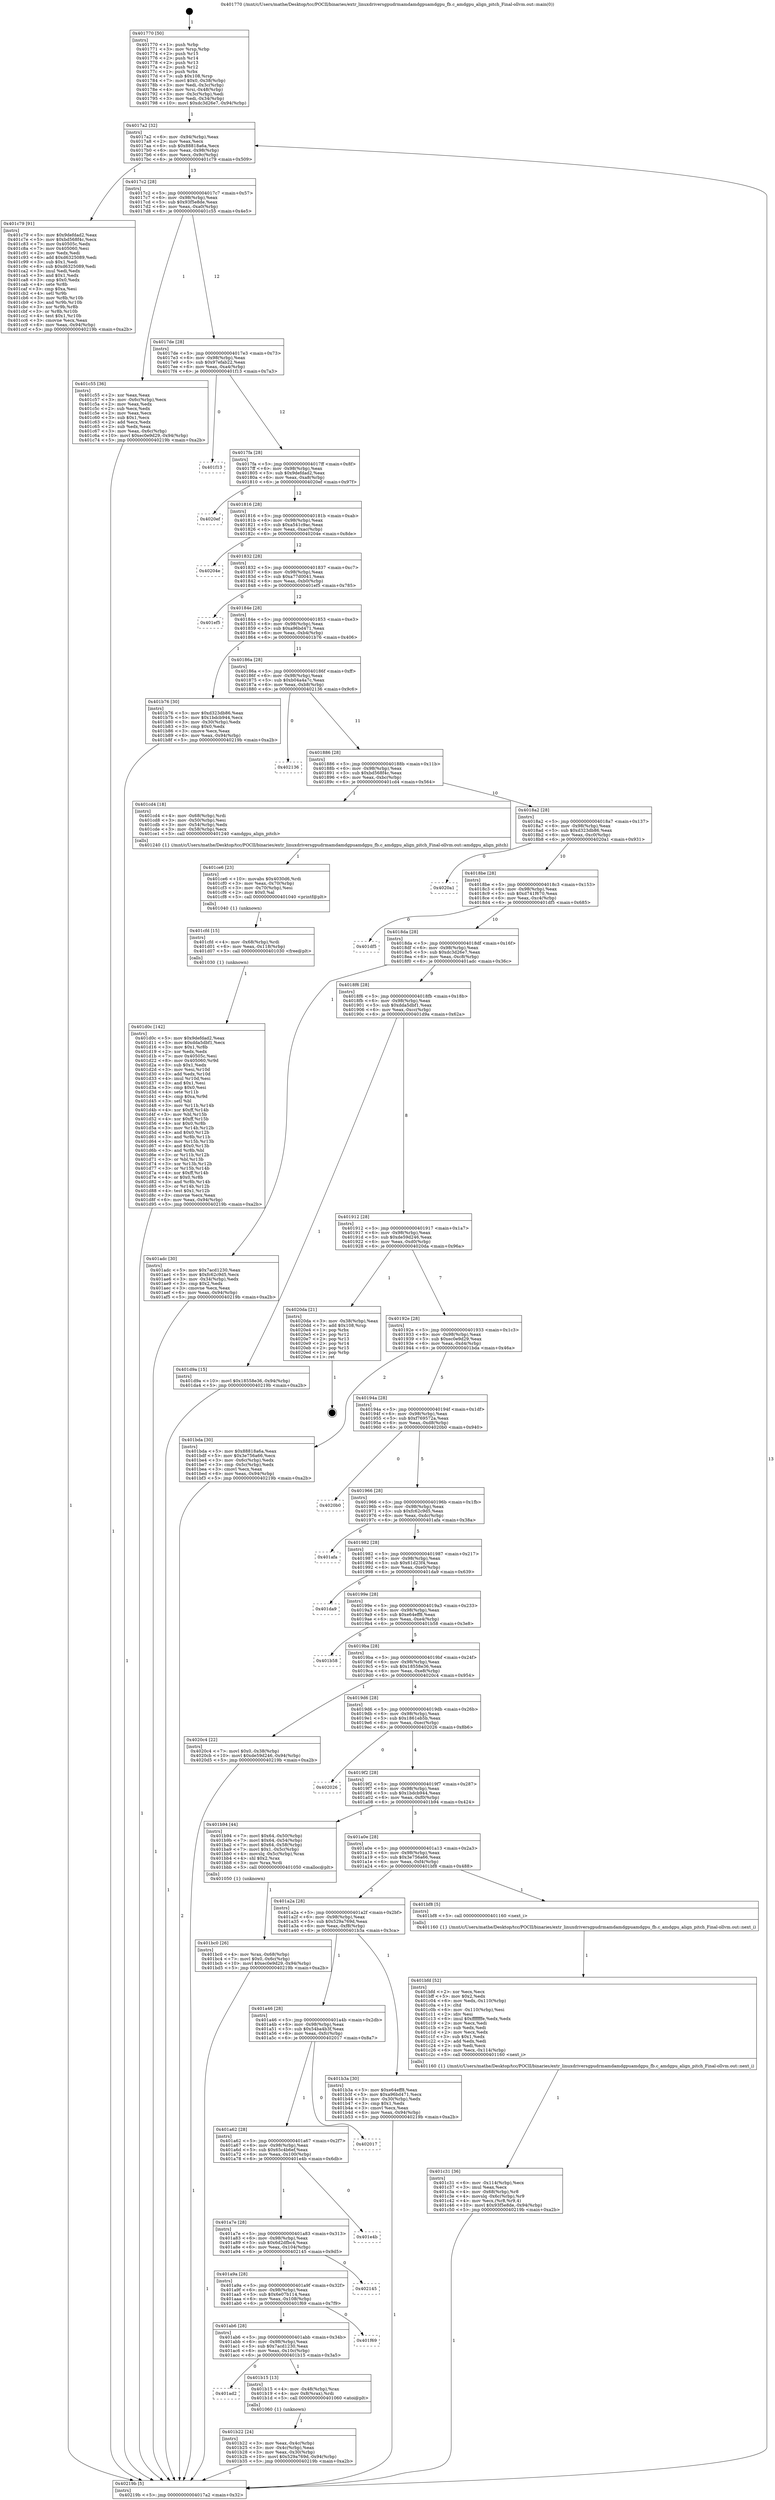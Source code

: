 digraph "0x401770" {
  label = "0x401770 (/mnt/c/Users/mathe/Desktop/tcc/POCII/binaries/extr_linuxdriversgpudrmamdamdgpuamdgpu_fb.c_amdgpu_align_pitch_Final-ollvm.out::main(0))"
  labelloc = "t"
  node[shape=record]

  Entry [label="",width=0.3,height=0.3,shape=circle,fillcolor=black,style=filled]
  "0x4017a2" [label="{
     0x4017a2 [32]\l
     | [instrs]\l
     &nbsp;&nbsp;0x4017a2 \<+6\>: mov -0x94(%rbp),%eax\l
     &nbsp;&nbsp;0x4017a8 \<+2\>: mov %eax,%ecx\l
     &nbsp;&nbsp;0x4017aa \<+6\>: sub $0x88818a6a,%ecx\l
     &nbsp;&nbsp;0x4017b0 \<+6\>: mov %eax,-0x98(%rbp)\l
     &nbsp;&nbsp;0x4017b6 \<+6\>: mov %ecx,-0x9c(%rbp)\l
     &nbsp;&nbsp;0x4017bc \<+6\>: je 0000000000401c79 \<main+0x509\>\l
  }"]
  "0x401c79" [label="{
     0x401c79 [91]\l
     | [instrs]\l
     &nbsp;&nbsp;0x401c79 \<+5\>: mov $0x9defdad2,%eax\l
     &nbsp;&nbsp;0x401c7e \<+5\>: mov $0xbd568f4c,%ecx\l
     &nbsp;&nbsp;0x401c83 \<+7\>: mov 0x40505c,%edx\l
     &nbsp;&nbsp;0x401c8a \<+7\>: mov 0x405060,%esi\l
     &nbsp;&nbsp;0x401c91 \<+2\>: mov %edx,%edi\l
     &nbsp;&nbsp;0x401c93 \<+6\>: add $0xd6325089,%edi\l
     &nbsp;&nbsp;0x401c99 \<+3\>: sub $0x1,%edi\l
     &nbsp;&nbsp;0x401c9c \<+6\>: sub $0xd6325089,%edi\l
     &nbsp;&nbsp;0x401ca2 \<+3\>: imul %edi,%edx\l
     &nbsp;&nbsp;0x401ca5 \<+3\>: and $0x1,%edx\l
     &nbsp;&nbsp;0x401ca8 \<+3\>: cmp $0x0,%edx\l
     &nbsp;&nbsp;0x401cab \<+4\>: sete %r8b\l
     &nbsp;&nbsp;0x401caf \<+3\>: cmp $0xa,%esi\l
     &nbsp;&nbsp;0x401cb2 \<+4\>: setl %r9b\l
     &nbsp;&nbsp;0x401cb6 \<+3\>: mov %r8b,%r10b\l
     &nbsp;&nbsp;0x401cb9 \<+3\>: and %r9b,%r10b\l
     &nbsp;&nbsp;0x401cbc \<+3\>: xor %r9b,%r8b\l
     &nbsp;&nbsp;0x401cbf \<+3\>: or %r8b,%r10b\l
     &nbsp;&nbsp;0x401cc2 \<+4\>: test $0x1,%r10b\l
     &nbsp;&nbsp;0x401cc6 \<+3\>: cmovne %ecx,%eax\l
     &nbsp;&nbsp;0x401cc9 \<+6\>: mov %eax,-0x94(%rbp)\l
     &nbsp;&nbsp;0x401ccf \<+5\>: jmp 000000000040219b \<main+0xa2b\>\l
  }"]
  "0x4017c2" [label="{
     0x4017c2 [28]\l
     | [instrs]\l
     &nbsp;&nbsp;0x4017c2 \<+5\>: jmp 00000000004017c7 \<main+0x57\>\l
     &nbsp;&nbsp;0x4017c7 \<+6\>: mov -0x98(%rbp),%eax\l
     &nbsp;&nbsp;0x4017cd \<+5\>: sub $0x93f5e8de,%eax\l
     &nbsp;&nbsp;0x4017d2 \<+6\>: mov %eax,-0xa0(%rbp)\l
     &nbsp;&nbsp;0x4017d8 \<+6\>: je 0000000000401c55 \<main+0x4e5\>\l
  }"]
  Exit [label="",width=0.3,height=0.3,shape=circle,fillcolor=black,style=filled,peripheries=2]
  "0x401c55" [label="{
     0x401c55 [36]\l
     | [instrs]\l
     &nbsp;&nbsp;0x401c55 \<+2\>: xor %eax,%eax\l
     &nbsp;&nbsp;0x401c57 \<+3\>: mov -0x6c(%rbp),%ecx\l
     &nbsp;&nbsp;0x401c5a \<+2\>: mov %eax,%edx\l
     &nbsp;&nbsp;0x401c5c \<+2\>: sub %ecx,%edx\l
     &nbsp;&nbsp;0x401c5e \<+2\>: mov %eax,%ecx\l
     &nbsp;&nbsp;0x401c60 \<+3\>: sub $0x1,%ecx\l
     &nbsp;&nbsp;0x401c63 \<+2\>: add %ecx,%edx\l
     &nbsp;&nbsp;0x401c65 \<+2\>: sub %edx,%eax\l
     &nbsp;&nbsp;0x401c67 \<+3\>: mov %eax,-0x6c(%rbp)\l
     &nbsp;&nbsp;0x401c6a \<+10\>: movl $0xec0e9d29,-0x94(%rbp)\l
     &nbsp;&nbsp;0x401c74 \<+5\>: jmp 000000000040219b \<main+0xa2b\>\l
  }"]
  "0x4017de" [label="{
     0x4017de [28]\l
     | [instrs]\l
     &nbsp;&nbsp;0x4017de \<+5\>: jmp 00000000004017e3 \<main+0x73\>\l
     &nbsp;&nbsp;0x4017e3 \<+6\>: mov -0x98(%rbp),%eax\l
     &nbsp;&nbsp;0x4017e9 \<+5\>: sub $0x97efab22,%eax\l
     &nbsp;&nbsp;0x4017ee \<+6\>: mov %eax,-0xa4(%rbp)\l
     &nbsp;&nbsp;0x4017f4 \<+6\>: je 0000000000401f13 \<main+0x7a3\>\l
  }"]
  "0x401d0c" [label="{
     0x401d0c [142]\l
     | [instrs]\l
     &nbsp;&nbsp;0x401d0c \<+5\>: mov $0x9defdad2,%eax\l
     &nbsp;&nbsp;0x401d11 \<+5\>: mov $0xdda5dbf1,%ecx\l
     &nbsp;&nbsp;0x401d16 \<+3\>: mov $0x1,%r8b\l
     &nbsp;&nbsp;0x401d19 \<+2\>: xor %edx,%edx\l
     &nbsp;&nbsp;0x401d1b \<+7\>: mov 0x40505c,%esi\l
     &nbsp;&nbsp;0x401d22 \<+8\>: mov 0x405060,%r9d\l
     &nbsp;&nbsp;0x401d2a \<+3\>: sub $0x1,%edx\l
     &nbsp;&nbsp;0x401d2d \<+3\>: mov %esi,%r10d\l
     &nbsp;&nbsp;0x401d30 \<+3\>: add %edx,%r10d\l
     &nbsp;&nbsp;0x401d33 \<+4\>: imul %r10d,%esi\l
     &nbsp;&nbsp;0x401d37 \<+3\>: and $0x1,%esi\l
     &nbsp;&nbsp;0x401d3a \<+3\>: cmp $0x0,%esi\l
     &nbsp;&nbsp;0x401d3d \<+4\>: sete %r11b\l
     &nbsp;&nbsp;0x401d41 \<+4\>: cmp $0xa,%r9d\l
     &nbsp;&nbsp;0x401d45 \<+3\>: setl %bl\l
     &nbsp;&nbsp;0x401d48 \<+3\>: mov %r11b,%r14b\l
     &nbsp;&nbsp;0x401d4b \<+4\>: xor $0xff,%r14b\l
     &nbsp;&nbsp;0x401d4f \<+3\>: mov %bl,%r15b\l
     &nbsp;&nbsp;0x401d52 \<+4\>: xor $0xff,%r15b\l
     &nbsp;&nbsp;0x401d56 \<+4\>: xor $0x0,%r8b\l
     &nbsp;&nbsp;0x401d5a \<+3\>: mov %r14b,%r12b\l
     &nbsp;&nbsp;0x401d5d \<+4\>: and $0x0,%r12b\l
     &nbsp;&nbsp;0x401d61 \<+3\>: and %r8b,%r11b\l
     &nbsp;&nbsp;0x401d64 \<+3\>: mov %r15b,%r13b\l
     &nbsp;&nbsp;0x401d67 \<+4\>: and $0x0,%r13b\l
     &nbsp;&nbsp;0x401d6b \<+3\>: and %r8b,%bl\l
     &nbsp;&nbsp;0x401d6e \<+3\>: or %r11b,%r12b\l
     &nbsp;&nbsp;0x401d71 \<+3\>: or %bl,%r13b\l
     &nbsp;&nbsp;0x401d74 \<+3\>: xor %r13b,%r12b\l
     &nbsp;&nbsp;0x401d77 \<+3\>: or %r15b,%r14b\l
     &nbsp;&nbsp;0x401d7a \<+4\>: xor $0xff,%r14b\l
     &nbsp;&nbsp;0x401d7e \<+4\>: or $0x0,%r8b\l
     &nbsp;&nbsp;0x401d82 \<+3\>: and %r8b,%r14b\l
     &nbsp;&nbsp;0x401d85 \<+3\>: or %r14b,%r12b\l
     &nbsp;&nbsp;0x401d88 \<+4\>: test $0x1,%r12b\l
     &nbsp;&nbsp;0x401d8c \<+3\>: cmovne %ecx,%eax\l
     &nbsp;&nbsp;0x401d8f \<+6\>: mov %eax,-0x94(%rbp)\l
     &nbsp;&nbsp;0x401d95 \<+5\>: jmp 000000000040219b \<main+0xa2b\>\l
  }"]
  "0x401f13" [label="{
     0x401f13\l
  }", style=dashed]
  "0x4017fa" [label="{
     0x4017fa [28]\l
     | [instrs]\l
     &nbsp;&nbsp;0x4017fa \<+5\>: jmp 00000000004017ff \<main+0x8f\>\l
     &nbsp;&nbsp;0x4017ff \<+6\>: mov -0x98(%rbp),%eax\l
     &nbsp;&nbsp;0x401805 \<+5\>: sub $0x9defdad2,%eax\l
     &nbsp;&nbsp;0x40180a \<+6\>: mov %eax,-0xa8(%rbp)\l
     &nbsp;&nbsp;0x401810 \<+6\>: je 00000000004020ef \<main+0x97f\>\l
  }"]
  "0x401cfd" [label="{
     0x401cfd [15]\l
     | [instrs]\l
     &nbsp;&nbsp;0x401cfd \<+4\>: mov -0x68(%rbp),%rdi\l
     &nbsp;&nbsp;0x401d01 \<+6\>: mov %eax,-0x118(%rbp)\l
     &nbsp;&nbsp;0x401d07 \<+5\>: call 0000000000401030 \<free@plt\>\l
     | [calls]\l
     &nbsp;&nbsp;0x401030 \{1\} (unknown)\l
  }"]
  "0x4020ef" [label="{
     0x4020ef\l
  }", style=dashed]
  "0x401816" [label="{
     0x401816 [28]\l
     | [instrs]\l
     &nbsp;&nbsp;0x401816 \<+5\>: jmp 000000000040181b \<main+0xab\>\l
     &nbsp;&nbsp;0x40181b \<+6\>: mov -0x98(%rbp),%eax\l
     &nbsp;&nbsp;0x401821 \<+5\>: sub $0xa541c9ac,%eax\l
     &nbsp;&nbsp;0x401826 \<+6\>: mov %eax,-0xac(%rbp)\l
     &nbsp;&nbsp;0x40182c \<+6\>: je 000000000040204e \<main+0x8de\>\l
  }"]
  "0x401ce6" [label="{
     0x401ce6 [23]\l
     | [instrs]\l
     &nbsp;&nbsp;0x401ce6 \<+10\>: movabs $0x4030d6,%rdi\l
     &nbsp;&nbsp;0x401cf0 \<+3\>: mov %eax,-0x70(%rbp)\l
     &nbsp;&nbsp;0x401cf3 \<+3\>: mov -0x70(%rbp),%esi\l
     &nbsp;&nbsp;0x401cf6 \<+2\>: mov $0x0,%al\l
     &nbsp;&nbsp;0x401cf8 \<+5\>: call 0000000000401040 \<printf@plt\>\l
     | [calls]\l
     &nbsp;&nbsp;0x401040 \{1\} (unknown)\l
  }"]
  "0x40204e" [label="{
     0x40204e\l
  }", style=dashed]
  "0x401832" [label="{
     0x401832 [28]\l
     | [instrs]\l
     &nbsp;&nbsp;0x401832 \<+5\>: jmp 0000000000401837 \<main+0xc7\>\l
     &nbsp;&nbsp;0x401837 \<+6\>: mov -0x98(%rbp),%eax\l
     &nbsp;&nbsp;0x40183d \<+5\>: sub $0xa77d0041,%eax\l
     &nbsp;&nbsp;0x401842 \<+6\>: mov %eax,-0xb0(%rbp)\l
     &nbsp;&nbsp;0x401848 \<+6\>: je 0000000000401ef5 \<main+0x785\>\l
  }"]
  "0x401c31" [label="{
     0x401c31 [36]\l
     | [instrs]\l
     &nbsp;&nbsp;0x401c31 \<+6\>: mov -0x114(%rbp),%ecx\l
     &nbsp;&nbsp;0x401c37 \<+3\>: imul %eax,%ecx\l
     &nbsp;&nbsp;0x401c3a \<+4\>: mov -0x68(%rbp),%r8\l
     &nbsp;&nbsp;0x401c3e \<+4\>: movslq -0x6c(%rbp),%r9\l
     &nbsp;&nbsp;0x401c42 \<+4\>: mov %ecx,(%r8,%r9,4)\l
     &nbsp;&nbsp;0x401c46 \<+10\>: movl $0x93f5e8de,-0x94(%rbp)\l
     &nbsp;&nbsp;0x401c50 \<+5\>: jmp 000000000040219b \<main+0xa2b\>\l
  }"]
  "0x401ef5" [label="{
     0x401ef5\l
  }", style=dashed]
  "0x40184e" [label="{
     0x40184e [28]\l
     | [instrs]\l
     &nbsp;&nbsp;0x40184e \<+5\>: jmp 0000000000401853 \<main+0xe3\>\l
     &nbsp;&nbsp;0x401853 \<+6\>: mov -0x98(%rbp),%eax\l
     &nbsp;&nbsp;0x401859 \<+5\>: sub $0xa96bd471,%eax\l
     &nbsp;&nbsp;0x40185e \<+6\>: mov %eax,-0xb4(%rbp)\l
     &nbsp;&nbsp;0x401864 \<+6\>: je 0000000000401b76 \<main+0x406\>\l
  }"]
  "0x401bfd" [label="{
     0x401bfd [52]\l
     | [instrs]\l
     &nbsp;&nbsp;0x401bfd \<+2\>: xor %ecx,%ecx\l
     &nbsp;&nbsp;0x401bff \<+5\>: mov $0x2,%edx\l
     &nbsp;&nbsp;0x401c04 \<+6\>: mov %edx,-0x110(%rbp)\l
     &nbsp;&nbsp;0x401c0a \<+1\>: cltd\l
     &nbsp;&nbsp;0x401c0b \<+6\>: mov -0x110(%rbp),%esi\l
     &nbsp;&nbsp;0x401c11 \<+2\>: idiv %esi\l
     &nbsp;&nbsp;0x401c13 \<+6\>: imul $0xfffffffe,%edx,%edx\l
     &nbsp;&nbsp;0x401c19 \<+2\>: mov %ecx,%edi\l
     &nbsp;&nbsp;0x401c1b \<+2\>: sub %edx,%edi\l
     &nbsp;&nbsp;0x401c1d \<+2\>: mov %ecx,%edx\l
     &nbsp;&nbsp;0x401c1f \<+3\>: sub $0x1,%edx\l
     &nbsp;&nbsp;0x401c22 \<+2\>: add %edx,%edi\l
     &nbsp;&nbsp;0x401c24 \<+2\>: sub %edi,%ecx\l
     &nbsp;&nbsp;0x401c26 \<+6\>: mov %ecx,-0x114(%rbp)\l
     &nbsp;&nbsp;0x401c2c \<+5\>: call 0000000000401160 \<next_i\>\l
     | [calls]\l
     &nbsp;&nbsp;0x401160 \{1\} (/mnt/c/Users/mathe/Desktop/tcc/POCII/binaries/extr_linuxdriversgpudrmamdamdgpuamdgpu_fb.c_amdgpu_align_pitch_Final-ollvm.out::next_i)\l
  }"]
  "0x401b76" [label="{
     0x401b76 [30]\l
     | [instrs]\l
     &nbsp;&nbsp;0x401b76 \<+5\>: mov $0xd323db86,%eax\l
     &nbsp;&nbsp;0x401b7b \<+5\>: mov $0x1bdcb944,%ecx\l
     &nbsp;&nbsp;0x401b80 \<+3\>: mov -0x30(%rbp),%edx\l
     &nbsp;&nbsp;0x401b83 \<+3\>: cmp $0x0,%edx\l
     &nbsp;&nbsp;0x401b86 \<+3\>: cmove %ecx,%eax\l
     &nbsp;&nbsp;0x401b89 \<+6\>: mov %eax,-0x94(%rbp)\l
     &nbsp;&nbsp;0x401b8f \<+5\>: jmp 000000000040219b \<main+0xa2b\>\l
  }"]
  "0x40186a" [label="{
     0x40186a [28]\l
     | [instrs]\l
     &nbsp;&nbsp;0x40186a \<+5\>: jmp 000000000040186f \<main+0xff\>\l
     &nbsp;&nbsp;0x40186f \<+6\>: mov -0x98(%rbp),%eax\l
     &nbsp;&nbsp;0x401875 \<+5\>: sub $0xb04a4a7c,%eax\l
     &nbsp;&nbsp;0x40187a \<+6\>: mov %eax,-0xb8(%rbp)\l
     &nbsp;&nbsp;0x401880 \<+6\>: je 0000000000402136 \<main+0x9c6\>\l
  }"]
  "0x401bc0" [label="{
     0x401bc0 [26]\l
     | [instrs]\l
     &nbsp;&nbsp;0x401bc0 \<+4\>: mov %rax,-0x68(%rbp)\l
     &nbsp;&nbsp;0x401bc4 \<+7\>: movl $0x0,-0x6c(%rbp)\l
     &nbsp;&nbsp;0x401bcb \<+10\>: movl $0xec0e9d29,-0x94(%rbp)\l
     &nbsp;&nbsp;0x401bd5 \<+5\>: jmp 000000000040219b \<main+0xa2b\>\l
  }"]
  "0x402136" [label="{
     0x402136\l
  }", style=dashed]
  "0x401886" [label="{
     0x401886 [28]\l
     | [instrs]\l
     &nbsp;&nbsp;0x401886 \<+5\>: jmp 000000000040188b \<main+0x11b\>\l
     &nbsp;&nbsp;0x40188b \<+6\>: mov -0x98(%rbp),%eax\l
     &nbsp;&nbsp;0x401891 \<+5\>: sub $0xbd568f4c,%eax\l
     &nbsp;&nbsp;0x401896 \<+6\>: mov %eax,-0xbc(%rbp)\l
     &nbsp;&nbsp;0x40189c \<+6\>: je 0000000000401cd4 \<main+0x564\>\l
  }"]
  "0x401b22" [label="{
     0x401b22 [24]\l
     | [instrs]\l
     &nbsp;&nbsp;0x401b22 \<+3\>: mov %eax,-0x4c(%rbp)\l
     &nbsp;&nbsp;0x401b25 \<+3\>: mov -0x4c(%rbp),%eax\l
     &nbsp;&nbsp;0x401b28 \<+3\>: mov %eax,-0x30(%rbp)\l
     &nbsp;&nbsp;0x401b2b \<+10\>: movl $0x529a769d,-0x94(%rbp)\l
     &nbsp;&nbsp;0x401b35 \<+5\>: jmp 000000000040219b \<main+0xa2b\>\l
  }"]
  "0x401cd4" [label="{
     0x401cd4 [18]\l
     | [instrs]\l
     &nbsp;&nbsp;0x401cd4 \<+4\>: mov -0x68(%rbp),%rdi\l
     &nbsp;&nbsp;0x401cd8 \<+3\>: mov -0x50(%rbp),%esi\l
     &nbsp;&nbsp;0x401cdb \<+3\>: mov -0x54(%rbp),%edx\l
     &nbsp;&nbsp;0x401cde \<+3\>: mov -0x58(%rbp),%ecx\l
     &nbsp;&nbsp;0x401ce1 \<+5\>: call 0000000000401240 \<amdgpu_align_pitch\>\l
     | [calls]\l
     &nbsp;&nbsp;0x401240 \{1\} (/mnt/c/Users/mathe/Desktop/tcc/POCII/binaries/extr_linuxdriversgpudrmamdamdgpuamdgpu_fb.c_amdgpu_align_pitch_Final-ollvm.out::amdgpu_align_pitch)\l
  }"]
  "0x4018a2" [label="{
     0x4018a2 [28]\l
     | [instrs]\l
     &nbsp;&nbsp;0x4018a2 \<+5\>: jmp 00000000004018a7 \<main+0x137\>\l
     &nbsp;&nbsp;0x4018a7 \<+6\>: mov -0x98(%rbp),%eax\l
     &nbsp;&nbsp;0x4018ad \<+5\>: sub $0xd323db86,%eax\l
     &nbsp;&nbsp;0x4018b2 \<+6\>: mov %eax,-0xc0(%rbp)\l
     &nbsp;&nbsp;0x4018b8 \<+6\>: je 00000000004020a1 \<main+0x931\>\l
  }"]
  "0x401ad2" [label="{
     0x401ad2\l
  }", style=dashed]
  "0x4020a1" [label="{
     0x4020a1\l
  }", style=dashed]
  "0x4018be" [label="{
     0x4018be [28]\l
     | [instrs]\l
     &nbsp;&nbsp;0x4018be \<+5\>: jmp 00000000004018c3 \<main+0x153\>\l
     &nbsp;&nbsp;0x4018c3 \<+6\>: mov -0x98(%rbp),%eax\l
     &nbsp;&nbsp;0x4018c9 \<+5\>: sub $0xd741f670,%eax\l
     &nbsp;&nbsp;0x4018ce \<+6\>: mov %eax,-0xc4(%rbp)\l
     &nbsp;&nbsp;0x4018d4 \<+6\>: je 0000000000401df5 \<main+0x685\>\l
  }"]
  "0x401b15" [label="{
     0x401b15 [13]\l
     | [instrs]\l
     &nbsp;&nbsp;0x401b15 \<+4\>: mov -0x48(%rbp),%rax\l
     &nbsp;&nbsp;0x401b19 \<+4\>: mov 0x8(%rax),%rdi\l
     &nbsp;&nbsp;0x401b1d \<+5\>: call 0000000000401060 \<atoi@plt\>\l
     | [calls]\l
     &nbsp;&nbsp;0x401060 \{1\} (unknown)\l
  }"]
  "0x401df5" [label="{
     0x401df5\l
  }", style=dashed]
  "0x4018da" [label="{
     0x4018da [28]\l
     | [instrs]\l
     &nbsp;&nbsp;0x4018da \<+5\>: jmp 00000000004018df \<main+0x16f\>\l
     &nbsp;&nbsp;0x4018df \<+6\>: mov -0x98(%rbp),%eax\l
     &nbsp;&nbsp;0x4018e5 \<+5\>: sub $0xdc3d26e7,%eax\l
     &nbsp;&nbsp;0x4018ea \<+6\>: mov %eax,-0xc8(%rbp)\l
     &nbsp;&nbsp;0x4018f0 \<+6\>: je 0000000000401adc \<main+0x36c\>\l
  }"]
  "0x401ab6" [label="{
     0x401ab6 [28]\l
     | [instrs]\l
     &nbsp;&nbsp;0x401ab6 \<+5\>: jmp 0000000000401abb \<main+0x34b\>\l
     &nbsp;&nbsp;0x401abb \<+6\>: mov -0x98(%rbp),%eax\l
     &nbsp;&nbsp;0x401ac1 \<+5\>: sub $0x7acd1230,%eax\l
     &nbsp;&nbsp;0x401ac6 \<+6\>: mov %eax,-0x10c(%rbp)\l
     &nbsp;&nbsp;0x401acc \<+6\>: je 0000000000401b15 \<main+0x3a5\>\l
  }"]
  "0x401adc" [label="{
     0x401adc [30]\l
     | [instrs]\l
     &nbsp;&nbsp;0x401adc \<+5\>: mov $0x7acd1230,%eax\l
     &nbsp;&nbsp;0x401ae1 \<+5\>: mov $0xfc62c9d5,%ecx\l
     &nbsp;&nbsp;0x401ae6 \<+3\>: mov -0x34(%rbp),%edx\l
     &nbsp;&nbsp;0x401ae9 \<+3\>: cmp $0x2,%edx\l
     &nbsp;&nbsp;0x401aec \<+3\>: cmovne %ecx,%eax\l
     &nbsp;&nbsp;0x401aef \<+6\>: mov %eax,-0x94(%rbp)\l
     &nbsp;&nbsp;0x401af5 \<+5\>: jmp 000000000040219b \<main+0xa2b\>\l
  }"]
  "0x4018f6" [label="{
     0x4018f6 [28]\l
     | [instrs]\l
     &nbsp;&nbsp;0x4018f6 \<+5\>: jmp 00000000004018fb \<main+0x18b\>\l
     &nbsp;&nbsp;0x4018fb \<+6\>: mov -0x98(%rbp),%eax\l
     &nbsp;&nbsp;0x401901 \<+5\>: sub $0xdda5dbf1,%eax\l
     &nbsp;&nbsp;0x401906 \<+6\>: mov %eax,-0xcc(%rbp)\l
     &nbsp;&nbsp;0x40190c \<+6\>: je 0000000000401d9a \<main+0x62a\>\l
  }"]
  "0x40219b" [label="{
     0x40219b [5]\l
     | [instrs]\l
     &nbsp;&nbsp;0x40219b \<+5\>: jmp 00000000004017a2 \<main+0x32\>\l
  }"]
  "0x401770" [label="{
     0x401770 [50]\l
     | [instrs]\l
     &nbsp;&nbsp;0x401770 \<+1\>: push %rbp\l
     &nbsp;&nbsp;0x401771 \<+3\>: mov %rsp,%rbp\l
     &nbsp;&nbsp;0x401774 \<+2\>: push %r15\l
     &nbsp;&nbsp;0x401776 \<+2\>: push %r14\l
     &nbsp;&nbsp;0x401778 \<+2\>: push %r13\l
     &nbsp;&nbsp;0x40177a \<+2\>: push %r12\l
     &nbsp;&nbsp;0x40177c \<+1\>: push %rbx\l
     &nbsp;&nbsp;0x40177d \<+7\>: sub $0x108,%rsp\l
     &nbsp;&nbsp;0x401784 \<+7\>: movl $0x0,-0x38(%rbp)\l
     &nbsp;&nbsp;0x40178b \<+3\>: mov %edi,-0x3c(%rbp)\l
     &nbsp;&nbsp;0x40178e \<+4\>: mov %rsi,-0x48(%rbp)\l
     &nbsp;&nbsp;0x401792 \<+3\>: mov -0x3c(%rbp),%edi\l
     &nbsp;&nbsp;0x401795 \<+3\>: mov %edi,-0x34(%rbp)\l
     &nbsp;&nbsp;0x401798 \<+10\>: movl $0xdc3d26e7,-0x94(%rbp)\l
  }"]
  "0x401f69" [label="{
     0x401f69\l
  }", style=dashed]
  "0x401d9a" [label="{
     0x401d9a [15]\l
     | [instrs]\l
     &nbsp;&nbsp;0x401d9a \<+10\>: movl $0x18558e36,-0x94(%rbp)\l
     &nbsp;&nbsp;0x401da4 \<+5\>: jmp 000000000040219b \<main+0xa2b\>\l
  }"]
  "0x401912" [label="{
     0x401912 [28]\l
     | [instrs]\l
     &nbsp;&nbsp;0x401912 \<+5\>: jmp 0000000000401917 \<main+0x1a7\>\l
     &nbsp;&nbsp;0x401917 \<+6\>: mov -0x98(%rbp),%eax\l
     &nbsp;&nbsp;0x40191d \<+5\>: sub $0xde59d246,%eax\l
     &nbsp;&nbsp;0x401922 \<+6\>: mov %eax,-0xd0(%rbp)\l
     &nbsp;&nbsp;0x401928 \<+6\>: je 00000000004020da \<main+0x96a\>\l
  }"]
  "0x401a9a" [label="{
     0x401a9a [28]\l
     | [instrs]\l
     &nbsp;&nbsp;0x401a9a \<+5\>: jmp 0000000000401a9f \<main+0x32f\>\l
     &nbsp;&nbsp;0x401a9f \<+6\>: mov -0x98(%rbp),%eax\l
     &nbsp;&nbsp;0x401aa5 \<+5\>: sub $0x6e07b114,%eax\l
     &nbsp;&nbsp;0x401aaa \<+6\>: mov %eax,-0x108(%rbp)\l
     &nbsp;&nbsp;0x401ab0 \<+6\>: je 0000000000401f69 \<main+0x7f9\>\l
  }"]
  "0x4020da" [label="{
     0x4020da [21]\l
     | [instrs]\l
     &nbsp;&nbsp;0x4020da \<+3\>: mov -0x38(%rbp),%eax\l
     &nbsp;&nbsp;0x4020dd \<+7\>: add $0x108,%rsp\l
     &nbsp;&nbsp;0x4020e4 \<+1\>: pop %rbx\l
     &nbsp;&nbsp;0x4020e5 \<+2\>: pop %r12\l
     &nbsp;&nbsp;0x4020e7 \<+2\>: pop %r13\l
     &nbsp;&nbsp;0x4020e9 \<+2\>: pop %r14\l
     &nbsp;&nbsp;0x4020eb \<+2\>: pop %r15\l
     &nbsp;&nbsp;0x4020ed \<+1\>: pop %rbp\l
     &nbsp;&nbsp;0x4020ee \<+1\>: ret\l
  }"]
  "0x40192e" [label="{
     0x40192e [28]\l
     | [instrs]\l
     &nbsp;&nbsp;0x40192e \<+5\>: jmp 0000000000401933 \<main+0x1c3\>\l
     &nbsp;&nbsp;0x401933 \<+6\>: mov -0x98(%rbp),%eax\l
     &nbsp;&nbsp;0x401939 \<+5\>: sub $0xec0e9d29,%eax\l
     &nbsp;&nbsp;0x40193e \<+6\>: mov %eax,-0xd4(%rbp)\l
     &nbsp;&nbsp;0x401944 \<+6\>: je 0000000000401bda \<main+0x46a\>\l
  }"]
  "0x402145" [label="{
     0x402145\l
  }", style=dashed]
  "0x401bda" [label="{
     0x401bda [30]\l
     | [instrs]\l
     &nbsp;&nbsp;0x401bda \<+5\>: mov $0x88818a6a,%eax\l
     &nbsp;&nbsp;0x401bdf \<+5\>: mov $0x3e756a66,%ecx\l
     &nbsp;&nbsp;0x401be4 \<+3\>: mov -0x6c(%rbp),%edx\l
     &nbsp;&nbsp;0x401be7 \<+3\>: cmp -0x5c(%rbp),%edx\l
     &nbsp;&nbsp;0x401bea \<+3\>: cmovl %ecx,%eax\l
     &nbsp;&nbsp;0x401bed \<+6\>: mov %eax,-0x94(%rbp)\l
     &nbsp;&nbsp;0x401bf3 \<+5\>: jmp 000000000040219b \<main+0xa2b\>\l
  }"]
  "0x40194a" [label="{
     0x40194a [28]\l
     | [instrs]\l
     &nbsp;&nbsp;0x40194a \<+5\>: jmp 000000000040194f \<main+0x1df\>\l
     &nbsp;&nbsp;0x40194f \<+6\>: mov -0x98(%rbp),%eax\l
     &nbsp;&nbsp;0x401955 \<+5\>: sub $0xf769572a,%eax\l
     &nbsp;&nbsp;0x40195a \<+6\>: mov %eax,-0xd8(%rbp)\l
     &nbsp;&nbsp;0x401960 \<+6\>: je 00000000004020b0 \<main+0x940\>\l
  }"]
  "0x401a7e" [label="{
     0x401a7e [28]\l
     | [instrs]\l
     &nbsp;&nbsp;0x401a7e \<+5\>: jmp 0000000000401a83 \<main+0x313\>\l
     &nbsp;&nbsp;0x401a83 \<+6\>: mov -0x98(%rbp),%eax\l
     &nbsp;&nbsp;0x401a89 \<+5\>: sub $0x6d2dfbc4,%eax\l
     &nbsp;&nbsp;0x401a8e \<+6\>: mov %eax,-0x104(%rbp)\l
     &nbsp;&nbsp;0x401a94 \<+6\>: je 0000000000402145 \<main+0x9d5\>\l
  }"]
  "0x4020b0" [label="{
     0x4020b0\l
  }", style=dashed]
  "0x401966" [label="{
     0x401966 [28]\l
     | [instrs]\l
     &nbsp;&nbsp;0x401966 \<+5\>: jmp 000000000040196b \<main+0x1fb\>\l
     &nbsp;&nbsp;0x40196b \<+6\>: mov -0x98(%rbp),%eax\l
     &nbsp;&nbsp;0x401971 \<+5\>: sub $0xfc62c9d5,%eax\l
     &nbsp;&nbsp;0x401976 \<+6\>: mov %eax,-0xdc(%rbp)\l
     &nbsp;&nbsp;0x40197c \<+6\>: je 0000000000401afa \<main+0x38a\>\l
  }"]
  "0x401e4b" [label="{
     0x401e4b\l
  }", style=dashed]
  "0x401afa" [label="{
     0x401afa\l
  }", style=dashed]
  "0x401982" [label="{
     0x401982 [28]\l
     | [instrs]\l
     &nbsp;&nbsp;0x401982 \<+5\>: jmp 0000000000401987 \<main+0x217\>\l
     &nbsp;&nbsp;0x401987 \<+6\>: mov -0x98(%rbp),%eax\l
     &nbsp;&nbsp;0x40198d \<+5\>: sub $0x61d23f4,%eax\l
     &nbsp;&nbsp;0x401992 \<+6\>: mov %eax,-0xe0(%rbp)\l
     &nbsp;&nbsp;0x401998 \<+6\>: je 0000000000401da9 \<main+0x639\>\l
  }"]
  "0x401a62" [label="{
     0x401a62 [28]\l
     | [instrs]\l
     &nbsp;&nbsp;0x401a62 \<+5\>: jmp 0000000000401a67 \<main+0x2f7\>\l
     &nbsp;&nbsp;0x401a67 \<+6\>: mov -0x98(%rbp),%eax\l
     &nbsp;&nbsp;0x401a6d \<+5\>: sub $0x65c4b6ef,%eax\l
     &nbsp;&nbsp;0x401a72 \<+6\>: mov %eax,-0x100(%rbp)\l
     &nbsp;&nbsp;0x401a78 \<+6\>: je 0000000000401e4b \<main+0x6db\>\l
  }"]
  "0x401da9" [label="{
     0x401da9\l
  }", style=dashed]
  "0x40199e" [label="{
     0x40199e [28]\l
     | [instrs]\l
     &nbsp;&nbsp;0x40199e \<+5\>: jmp 00000000004019a3 \<main+0x233\>\l
     &nbsp;&nbsp;0x4019a3 \<+6\>: mov -0x98(%rbp),%eax\l
     &nbsp;&nbsp;0x4019a9 \<+5\>: sub $0xe64eff8,%eax\l
     &nbsp;&nbsp;0x4019ae \<+6\>: mov %eax,-0xe4(%rbp)\l
     &nbsp;&nbsp;0x4019b4 \<+6\>: je 0000000000401b58 \<main+0x3e8\>\l
  }"]
  "0x402017" [label="{
     0x402017\l
  }", style=dashed]
  "0x401b58" [label="{
     0x401b58\l
  }", style=dashed]
  "0x4019ba" [label="{
     0x4019ba [28]\l
     | [instrs]\l
     &nbsp;&nbsp;0x4019ba \<+5\>: jmp 00000000004019bf \<main+0x24f\>\l
     &nbsp;&nbsp;0x4019bf \<+6\>: mov -0x98(%rbp),%eax\l
     &nbsp;&nbsp;0x4019c5 \<+5\>: sub $0x18558e36,%eax\l
     &nbsp;&nbsp;0x4019ca \<+6\>: mov %eax,-0xe8(%rbp)\l
     &nbsp;&nbsp;0x4019d0 \<+6\>: je 00000000004020c4 \<main+0x954\>\l
  }"]
  "0x401a46" [label="{
     0x401a46 [28]\l
     | [instrs]\l
     &nbsp;&nbsp;0x401a46 \<+5\>: jmp 0000000000401a4b \<main+0x2db\>\l
     &nbsp;&nbsp;0x401a4b \<+6\>: mov -0x98(%rbp),%eax\l
     &nbsp;&nbsp;0x401a51 \<+5\>: sub $0x54ba4b3f,%eax\l
     &nbsp;&nbsp;0x401a56 \<+6\>: mov %eax,-0xfc(%rbp)\l
     &nbsp;&nbsp;0x401a5c \<+6\>: je 0000000000402017 \<main+0x8a7\>\l
  }"]
  "0x4020c4" [label="{
     0x4020c4 [22]\l
     | [instrs]\l
     &nbsp;&nbsp;0x4020c4 \<+7\>: movl $0x0,-0x38(%rbp)\l
     &nbsp;&nbsp;0x4020cb \<+10\>: movl $0xde59d246,-0x94(%rbp)\l
     &nbsp;&nbsp;0x4020d5 \<+5\>: jmp 000000000040219b \<main+0xa2b\>\l
  }"]
  "0x4019d6" [label="{
     0x4019d6 [28]\l
     | [instrs]\l
     &nbsp;&nbsp;0x4019d6 \<+5\>: jmp 00000000004019db \<main+0x26b\>\l
     &nbsp;&nbsp;0x4019db \<+6\>: mov -0x98(%rbp),%eax\l
     &nbsp;&nbsp;0x4019e1 \<+5\>: sub $0x1861eb5b,%eax\l
     &nbsp;&nbsp;0x4019e6 \<+6\>: mov %eax,-0xec(%rbp)\l
     &nbsp;&nbsp;0x4019ec \<+6\>: je 0000000000402026 \<main+0x8b6\>\l
  }"]
  "0x401b3a" [label="{
     0x401b3a [30]\l
     | [instrs]\l
     &nbsp;&nbsp;0x401b3a \<+5\>: mov $0xe64eff8,%eax\l
     &nbsp;&nbsp;0x401b3f \<+5\>: mov $0xa96bd471,%ecx\l
     &nbsp;&nbsp;0x401b44 \<+3\>: mov -0x30(%rbp),%edx\l
     &nbsp;&nbsp;0x401b47 \<+3\>: cmp $0x1,%edx\l
     &nbsp;&nbsp;0x401b4a \<+3\>: cmovl %ecx,%eax\l
     &nbsp;&nbsp;0x401b4d \<+6\>: mov %eax,-0x94(%rbp)\l
     &nbsp;&nbsp;0x401b53 \<+5\>: jmp 000000000040219b \<main+0xa2b\>\l
  }"]
  "0x402026" [label="{
     0x402026\l
  }", style=dashed]
  "0x4019f2" [label="{
     0x4019f2 [28]\l
     | [instrs]\l
     &nbsp;&nbsp;0x4019f2 \<+5\>: jmp 00000000004019f7 \<main+0x287\>\l
     &nbsp;&nbsp;0x4019f7 \<+6\>: mov -0x98(%rbp),%eax\l
     &nbsp;&nbsp;0x4019fd \<+5\>: sub $0x1bdcb944,%eax\l
     &nbsp;&nbsp;0x401a02 \<+6\>: mov %eax,-0xf0(%rbp)\l
     &nbsp;&nbsp;0x401a08 \<+6\>: je 0000000000401b94 \<main+0x424\>\l
  }"]
  "0x401a2a" [label="{
     0x401a2a [28]\l
     | [instrs]\l
     &nbsp;&nbsp;0x401a2a \<+5\>: jmp 0000000000401a2f \<main+0x2bf\>\l
     &nbsp;&nbsp;0x401a2f \<+6\>: mov -0x98(%rbp),%eax\l
     &nbsp;&nbsp;0x401a35 \<+5\>: sub $0x529a769d,%eax\l
     &nbsp;&nbsp;0x401a3a \<+6\>: mov %eax,-0xf8(%rbp)\l
     &nbsp;&nbsp;0x401a40 \<+6\>: je 0000000000401b3a \<main+0x3ca\>\l
  }"]
  "0x401b94" [label="{
     0x401b94 [44]\l
     | [instrs]\l
     &nbsp;&nbsp;0x401b94 \<+7\>: movl $0x64,-0x50(%rbp)\l
     &nbsp;&nbsp;0x401b9b \<+7\>: movl $0x64,-0x54(%rbp)\l
     &nbsp;&nbsp;0x401ba2 \<+7\>: movl $0x64,-0x58(%rbp)\l
     &nbsp;&nbsp;0x401ba9 \<+7\>: movl $0x1,-0x5c(%rbp)\l
     &nbsp;&nbsp;0x401bb0 \<+4\>: movslq -0x5c(%rbp),%rax\l
     &nbsp;&nbsp;0x401bb4 \<+4\>: shl $0x2,%rax\l
     &nbsp;&nbsp;0x401bb8 \<+3\>: mov %rax,%rdi\l
     &nbsp;&nbsp;0x401bbb \<+5\>: call 0000000000401050 \<malloc@plt\>\l
     | [calls]\l
     &nbsp;&nbsp;0x401050 \{1\} (unknown)\l
  }"]
  "0x401a0e" [label="{
     0x401a0e [28]\l
     | [instrs]\l
     &nbsp;&nbsp;0x401a0e \<+5\>: jmp 0000000000401a13 \<main+0x2a3\>\l
     &nbsp;&nbsp;0x401a13 \<+6\>: mov -0x98(%rbp),%eax\l
     &nbsp;&nbsp;0x401a19 \<+5\>: sub $0x3e756a66,%eax\l
     &nbsp;&nbsp;0x401a1e \<+6\>: mov %eax,-0xf4(%rbp)\l
     &nbsp;&nbsp;0x401a24 \<+6\>: je 0000000000401bf8 \<main+0x488\>\l
  }"]
  "0x401bf8" [label="{
     0x401bf8 [5]\l
     | [instrs]\l
     &nbsp;&nbsp;0x401bf8 \<+5\>: call 0000000000401160 \<next_i\>\l
     | [calls]\l
     &nbsp;&nbsp;0x401160 \{1\} (/mnt/c/Users/mathe/Desktop/tcc/POCII/binaries/extr_linuxdriversgpudrmamdamdgpuamdgpu_fb.c_amdgpu_align_pitch_Final-ollvm.out::next_i)\l
  }"]
  Entry -> "0x401770" [label=" 1"]
  "0x4017a2" -> "0x401c79" [label=" 1"]
  "0x4017a2" -> "0x4017c2" [label=" 13"]
  "0x4020da" -> Exit [label=" 1"]
  "0x4017c2" -> "0x401c55" [label=" 1"]
  "0x4017c2" -> "0x4017de" [label=" 12"]
  "0x4020c4" -> "0x40219b" [label=" 1"]
  "0x4017de" -> "0x401f13" [label=" 0"]
  "0x4017de" -> "0x4017fa" [label=" 12"]
  "0x401d9a" -> "0x40219b" [label=" 1"]
  "0x4017fa" -> "0x4020ef" [label=" 0"]
  "0x4017fa" -> "0x401816" [label=" 12"]
  "0x401d0c" -> "0x40219b" [label=" 1"]
  "0x401816" -> "0x40204e" [label=" 0"]
  "0x401816" -> "0x401832" [label=" 12"]
  "0x401cfd" -> "0x401d0c" [label=" 1"]
  "0x401832" -> "0x401ef5" [label=" 0"]
  "0x401832" -> "0x40184e" [label=" 12"]
  "0x401ce6" -> "0x401cfd" [label=" 1"]
  "0x40184e" -> "0x401b76" [label=" 1"]
  "0x40184e" -> "0x40186a" [label=" 11"]
  "0x401cd4" -> "0x401ce6" [label=" 1"]
  "0x40186a" -> "0x402136" [label=" 0"]
  "0x40186a" -> "0x401886" [label=" 11"]
  "0x401c79" -> "0x40219b" [label=" 1"]
  "0x401886" -> "0x401cd4" [label=" 1"]
  "0x401886" -> "0x4018a2" [label=" 10"]
  "0x401c55" -> "0x40219b" [label=" 1"]
  "0x4018a2" -> "0x4020a1" [label=" 0"]
  "0x4018a2" -> "0x4018be" [label=" 10"]
  "0x401c31" -> "0x40219b" [label=" 1"]
  "0x4018be" -> "0x401df5" [label=" 0"]
  "0x4018be" -> "0x4018da" [label=" 10"]
  "0x401bfd" -> "0x401c31" [label=" 1"]
  "0x4018da" -> "0x401adc" [label=" 1"]
  "0x4018da" -> "0x4018f6" [label=" 9"]
  "0x401adc" -> "0x40219b" [label=" 1"]
  "0x401770" -> "0x4017a2" [label=" 1"]
  "0x40219b" -> "0x4017a2" [label=" 13"]
  "0x401bda" -> "0x40219b" [label=" 2"]
  "0x4018f6" -> "0x401d9a" [label=" 1"]
  "0x4018f6" -> "0x401912" [label=" 8"]
  "0x401bc0" -> "0x40219b" [label=" 1"]
  "0x401912" -> "0x4020da" [label=" 1"]
  "0x401912" -> "0x40192e" [label=" 7"]
  "0x401b76" -> "0x40219b" [label=" 1"]
  "0x40192e" -> "0x401bda" [label=" 2"]
  "0x40192e" -> "0x40194a" [label=" 5"]
  "0x401b3a" -> "0x40219b" [label=" 1"]
  "0x40194a" -> "0x4020b0" [label=" 0"]
  "0x40194a" -> "0x401966" [label=" 5"]
  "0x401b15" -> "0x401b22" [label=" 1"]
  "0x401966" -> "0x401afa" [label=" 0"]
  "0x401966" -> "0x401982" [label=" 5"]
  "0x401ab6" -> "0x401ad2" [label=" 0"]
  "0x401982" -> "0x401da9" [label=" 0"]
  "0x401982" -> "0x40199e" [label=" 5"]
  "0x401bf8" -> "0x401bfd" [label=" 1"]
  "0x40199e" -> "0x401b58" [label=" 0"]
  "0x40199e" -> "0x4019ba" [label=" 5"]
  "0x401a9a" -> "0x401ab6" [label=" 1"]
  "0x4019ba" -> "0x4020c4" [label=" 1"]
  "0x4019ba" -> "0x4019d6" [label=" 4"]
  "0x401b94" -> "0x401bc0" [label=" 1"]
  "0x4019d6" -> "0x402026" [label=" 0"]
  "0x4019d6" -> "0x4019f2" [label=" 4"]
  "0x401a7e" -> "0x401a9a" [label=" 1"]
  "0x4019f2" -> "0x401b94" [label=" 1"]
  "0x4019f2" -> "0x401a0e" [label=" 3"]
  "0x401b22" -> "0x40219b" [label=" 1"]
  "0x401a0e" -> "0x401bf8" [label=" 1"]
  "0x401a0e" -> "0x401a2a" [label=" 2"]
  "0x401a7e" -> "0x402145" [label=" 0"]
  "0x401a2a" -> "0x401b3a" [label=" 1"]
  "0x401a2a" -> "0x401a46" [label=" 1"]
  "0x401a9a" -> "0x401f69" [label=" 0"]
  "0x401a46" -> "0x402017" [label=" 0"]
  "0x401a46" -> "0x401a62" [label=" 1"]
  "0x401ab6" -> "0x401b15" [label=" 1"]
  "0x401a62" -> "0x401e4b" [label=" 0"]
  "0x401a62" -> "0x401a7e" [label=" 1"]
}
